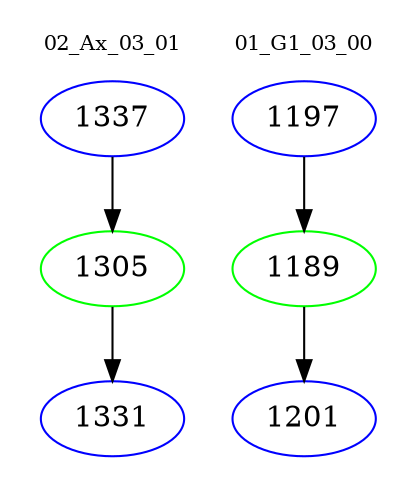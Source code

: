 digraph{
subgraph cluster_0 {
color = white
label = "02_Ax_03_01";
fontsize=10;
T0_1337 [label="1337", color="blue"]
T0_1337 -> T0_1305 [color="black"]
T0_1305 [label="1305", color="green"]
T0_1305 -> T0_1331 [color="black"]
T0_1331 [label="1331", color="blue"]
}
subgraph cluster_1 {
color = white
label = "01_G1_03_00";
fontsize=10;
T1_1197 [label="1197", color="blue"]
T1_1197 -> T1_1189 [color="black"]
T1_1189 [label="1189", color="green"]
T1_1189 -> T1_1201 [color="black"]
T1_1201 [label="1201", color="blue"]
}
}
